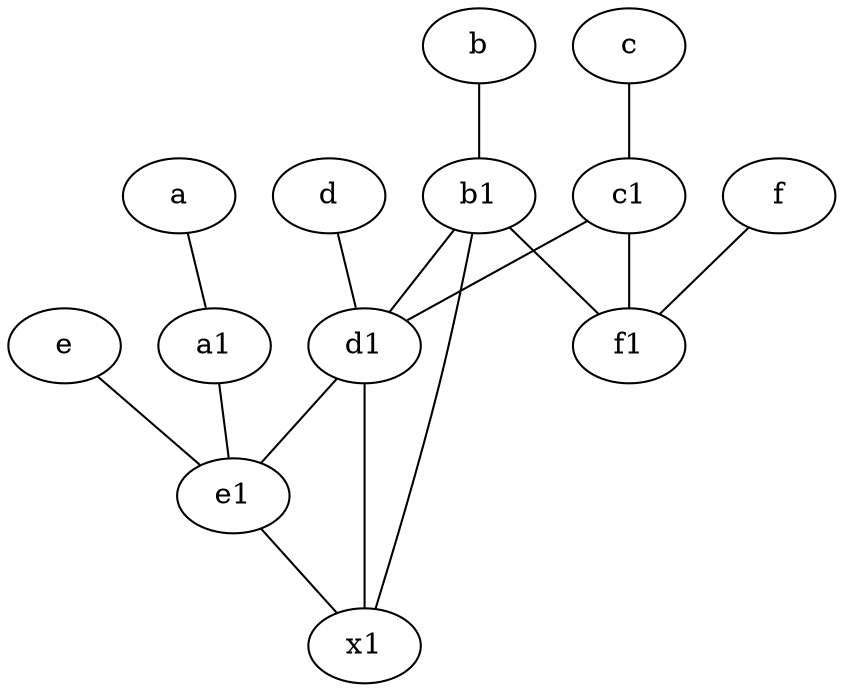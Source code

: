 graph {
	node [labelfontsize=50]
	e1 [labelfontsize=50 pos="7,7!"]
	c [labelfontsize=50 pos="4.5,2!"]
	d [labelfontsize=50 pos="2,5!"]
	x1 [labelfontsize=50]
	d1 [labelfontsize=50 pos="3,5!"]
	b [labelfontsize=50 pos="10,4!"]
	e [labelfontsize=50 pos="7,9!"]
	a1 [labelfontsize=50 pos="8,3!"]
	f [labelfontsize=50 pos="3,9!"]
	a [labelfontsize=50 pos="8,2!"]
	f1 [labelfontsize=50 pos="3,8!"]
	b1 [labelfontsize=50 pos="9,4!"]
	c1 [labelfontsize=50 pos="4.5,3!"]
	c1 -- d1
	c -- c1
	b1 -- f1
	e -- e1
	d1 -- x1
	e1 -- x1
	a -- a1
	d -- d1
	b1 -- x1
	f -- f1
	a1 -- e1
	c1 -- f1
	b -- b1
	b1 -- d1
	d1 -- e1
}
